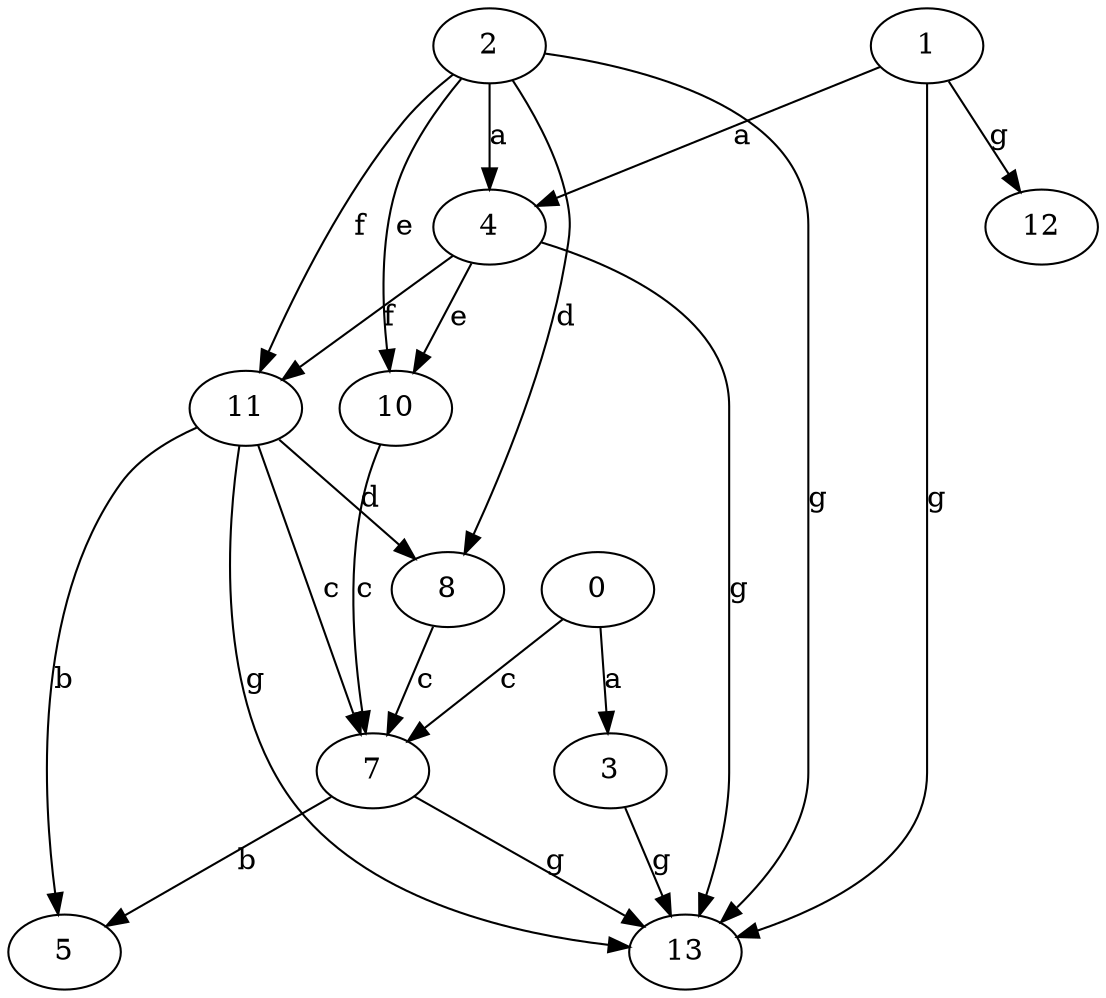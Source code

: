 strict digraph  {
3;
4;
5;
0;
1;
2;
7;
8;
10;
11;
12;
13;
3 -> 13  [label=g];
4 -> 10  [label=e];
4 -> 11  [label=f];
4 -> 13  [label=g];
0 -> 3  [label=a];
0 -> 7  [label=c];
1 -> 4  [label=a];
1 -> 12  [label=g];
1 -> 13  [label=g];
2 -> 4  [label=a];
2 -> 8  [label=d];
2 -> 10  [label=e];
2 -> 11  [label=f];
2 -> 13  [label=g];
7 -> 5  [label=b];
7 -> 13  [label=g];
8 -> 7  [label=c];
10 -> 7  [label=c];
11 -> 5  [label=b];
11 -> 7  [label=c];
11 -> 8  [label=d];
11 -> 13  [label=g];
}
